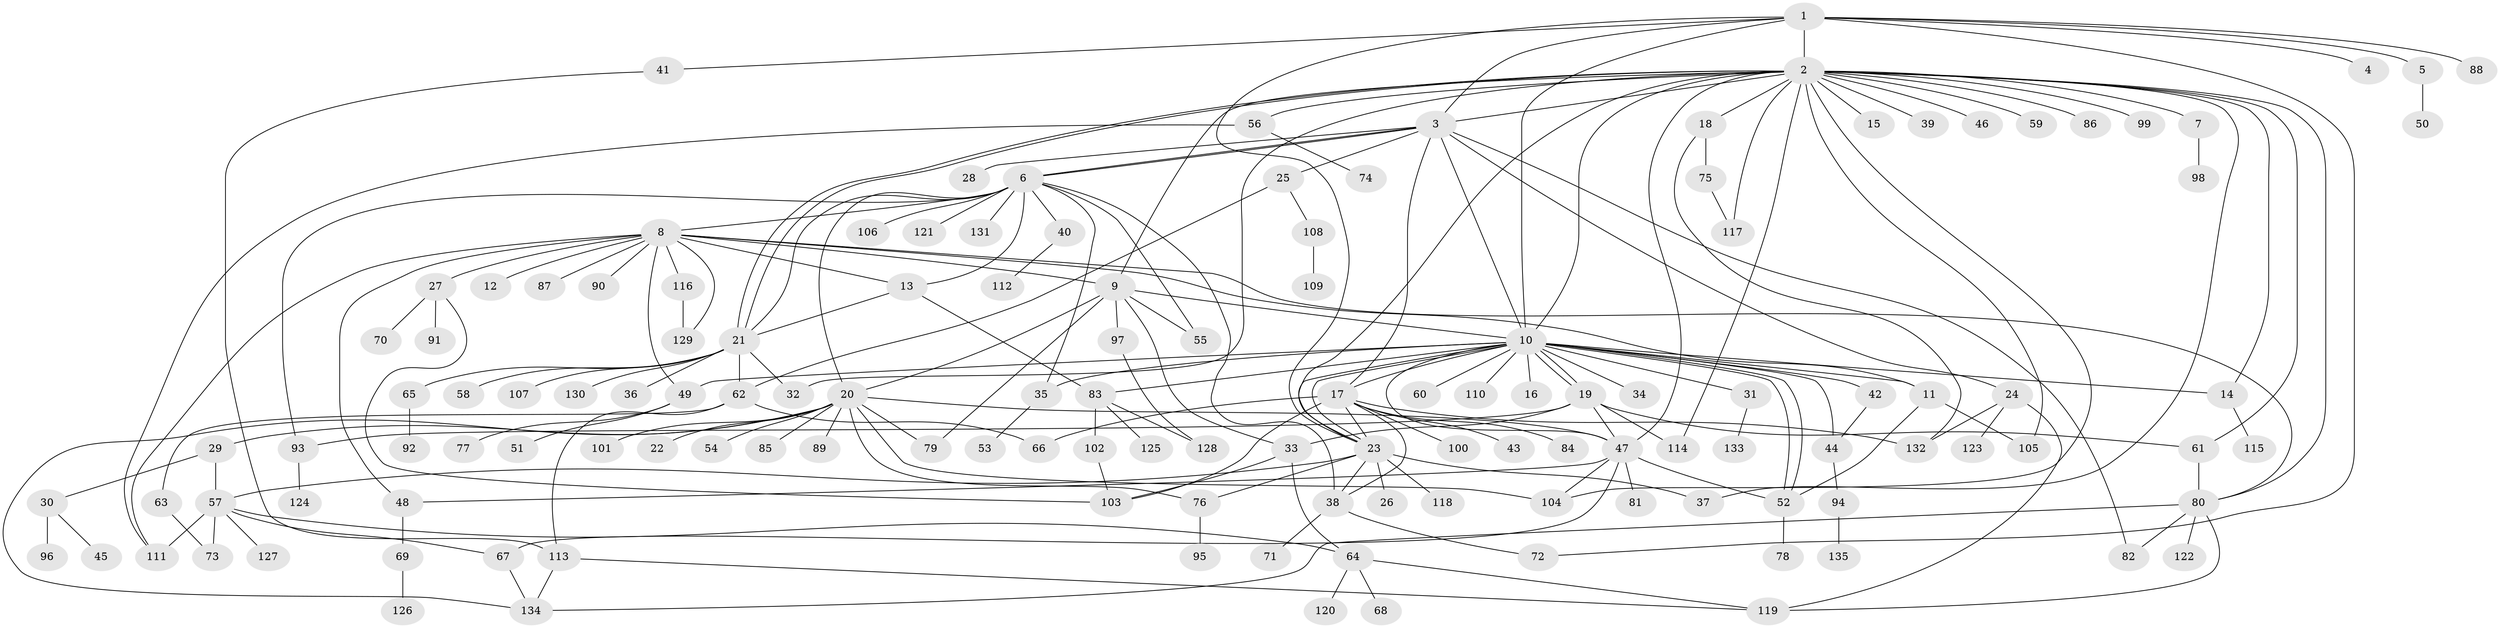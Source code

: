 // Generated by graph-tools (version 1.1) at 2025/49/03/09/25 03:49:52]
// undirected, 135 vertices, 205 edges
graph export_dot {
graph [start="1"]
  node [color=gray90,style=filled];
  1;
  2;
  3;
  4;
  5;
  6;
  7;
  8;
  9;
  10;
  11;
  12;
  13;
  14;
  15;
  16;
  17;
  18;
  19;
  20;
  21;
  22;
  23;
  24;
  25;
  26;
  27;
  28;
  29;
  30;
  31;
  32;
  33;
  34;
  35;
  36;
  37;
  38;
  39;
  40;
  41;
  42;
  43;
  44;
  45;
  46;
  47;
  48;
  49;
  50;
  51;
  52;
  53;
  54;
  55;
  56;
  57;
  58;
  59;
  60;
  61;
  62;
  63;
  64;
  65;
  66;
  67;
  68;
  69;
  70;
  71;
  72;
  73;
  74;
  75;
  76;
  77;
  78;
  79;
  80;
  81;
  82;
  83;
  84;
  85;
  86;
  87;
  88;
  89;
  90;
  91;
  92;
  93;
  94;
  95;
  96;
  97;
  98;
  99;
  100;
  101;
  102;
  103;
  104;
  105;
  106;
  107;
  108;
  109;
  110;
  111;
  112;
  113;
  114;
  115;
  116;
  117;
  118;
  119;
  120;
  121;
  122;
  123;
  124;
  125;
  126;
  127;
  128;
  129;
  130;
  131;
  132;
  133;
  134;
  135;
  1 -- 2;
  1 -- 3;
  1 -- 4;
  1 -- 5;
  1 -- 10;
  1 -- 23;
  1 -- 41;
  1 -- 72;
  1 -- 88;
  2 -- 3;
  2 -- 7;
  2 -- 9;
  2 -- 10;
  2 -- 14;
  2 -- 15;
  2 -- 18;
  2 -- 21;
  2 -- 21;
  2 -- 23;
  2 -- 32;
  2 -- 37;
  2 -- 39;
  2 -- 46;
  2 -- 47;
  2 -- 56;
  2 -- 59;
  2 -- 61;
  2 -- 80;
  2 -- 86;
  2 -- 99;
  2 -- 104;
  2 -- 105;
  2 -- 114;
  2 -- 117;
  3 -- 6;
  3 -- 6;
  3 -- 10;
  3 -- 17;
  3 -- 24;
  3 -- 25;
  3 -- 28;
  3 -- 82;
  5 -- 50;
  6 -- 8;
  6 -- 13;
  6 -- 20;
  6 -- 21;
  6 -- 35;
  6 -- 38;
  6 -- 40;
  6 -- 55;
  6 -- 93;
  6 -- 106;
  6 -- 121;
  6 -- 131;
  7 -- 98;
  8 -- 9;
  8 -- 11;
  8 -- 12;
  8 -- 13;
  8 -- 27;
  8 -- 48;
  8 -- 49;
  8 -- 80;
  8 -- 87;
  8 -- 90;
  8 -- 111;
  8 -- 116;
  8 -- 129;
  9 -- 10;
  9 -- 20;
  9 -- 33;
  9 -- 55;
  9 -- 79;
  9 -- 97;
  10 -- 11;
  10 -- 14;
  10 -- 16;
  10 -- 17;
  10 -- 19;
  10 -- 19;
  10 -- 23;
  10 -- 23;
  10 -- 31;
  10 -- 34;
  10 -- 35;
  10 -- 42;
  10 -- 44;
  10 -- 47;
  10 -- 49;
  10 -- 52;
  10 -- 52;
  10 -- 60;
  10 -- 83;
  10 -- 110;
  11 -- 52;
  11 -- 105;
  13 -- 21;
  13 -- 83;
  14 -- 115;
  17 -- 23;
  17 -- 38;
  17 -- 43;
  17 -- 66;
  17 -- 84;
  17 -- 100;
  17 -- 103;
  17 -- 132;
  18 -- 75;
  18 -- 132;
  19 -- 33;
  19 -- 47;
  19 -- 61;
  19 -- 93;
  19 -- 114;
  20 -- 22;
  20 -- 29;
  20 -- 47;
  20 -- 54;
  20 -- 76;
  20 -- 79;
  20 -- 85;
  20 -- 89;
  20 -- 101;
  20 -- 104;
  20 -- 134;
  21 -- 32;
  21 -- 36;
  21 -- 58;
  21 -- 62;
  21 -- 65;
  21 -- 107;
  21 -- 130;
  23 -- 26;
  23 -- 37;
  23 -- 38;
  23 -- 57;
  23 -- 76;
  23 -- 118;
  24 -- 119;
  24 -- 123;
  24 -- 132;
  25 -- 62;
  25 -- 108;
  27 -- 70;
  27 -- 91;
  27 -- 103;
  29 -- 30;
  29 -- 57;
  30 -- 45;
  30 -- 96;
  31 -- 133;
  33 -- 64;
  33 -- 103;
  35 -- 53;
  38 -- 71;
  38 -- 72;
  40 -- 112;
  41 -- 113;
  42 -- 44;
  44 -- 94;
  47 -- 48;
  47 -- 52;
  47 -- 67;
  47 -- 81;
  47 -- 104;
  48 -- 69;
  49 -- 51;
  49 -- 77;
  52 -- 78;
  56 -- 74;
  56 -- 111;
  57 -- 64;
  57 -- 67;
  57 -- 73;
  57 -- 111;
  57 -- 127;
  61 -- 80;
  62 -- 63;
  62 -- 66;
  62 -- 113;
  63 -- 73;
  64 -- 68;
  64 -- 119;
  64 -- 120;
  65 -- 92;
  67 -- 134;
  69 -- 126;
  75 -- 117;
  76 -- 95;
  80 -- 82;
  80 -- 119;
  80 -- 122;
  80 -- 134;
  83 -- 102;
  83 -- 125;
  83 -- 128;
  93 -- 124;
  94 -- 135;
  97 -- 128;
  102 -- 103;
  108 -- 109;
  113 -- 119;
  113 -- 134;
  116 -- 129;
}
